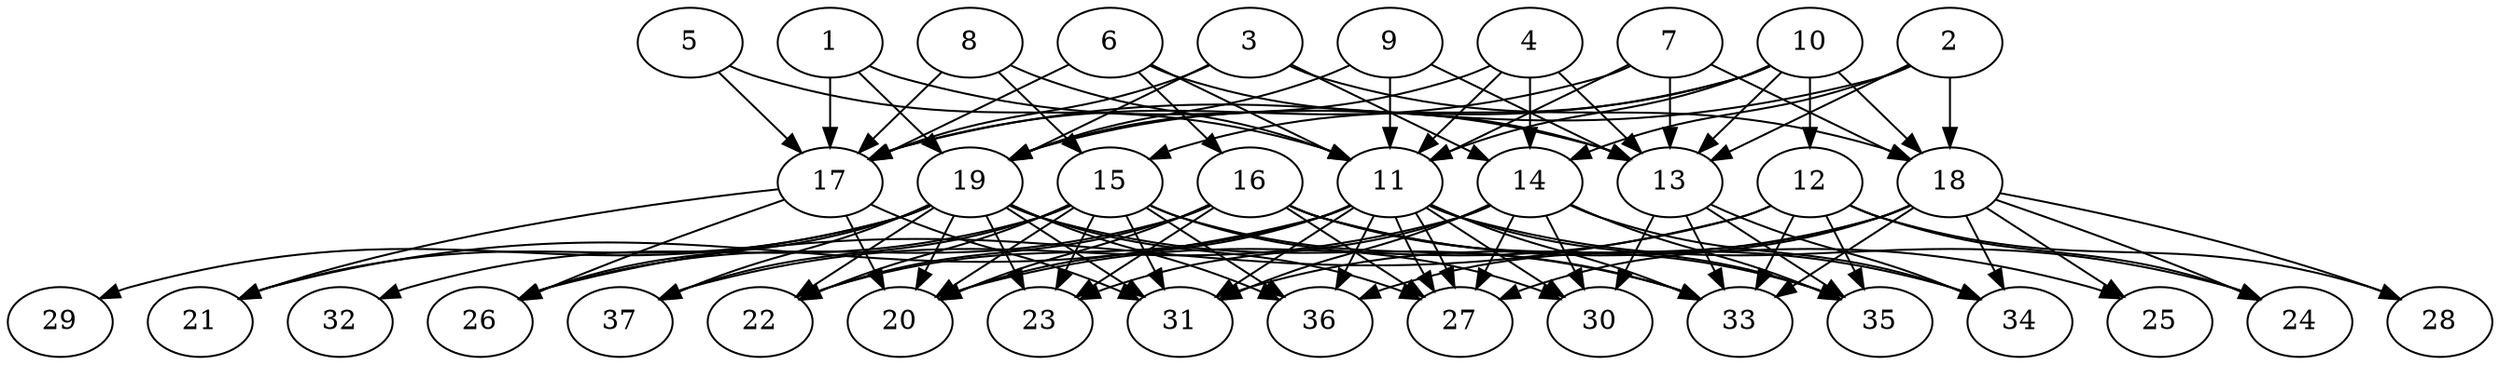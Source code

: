 // DAG (tier=3-complex, mode=compute, n=37, ccr=0.482, fat=0.837, density=0.672, regular=0.214, jump=0.248, mindata=1048576, maxdata=16777216)
// DAG automatically generated by daggen at Sun Aug 24 16:33:34 2025
// /home/ermia/Project/Environments/daggen/bin/daggen --dot --ccr 0.482 --fat 0.837 --regular 0.214 --density 0.672 --jump 0.248 --mindata 1048576 --maxdata 16777216 -n 37 
digraph G {
  1 [size="886314482414277504", alpha="0.13", expect_size="443157241207138752"]
  1 -> 13 [size ="1317860014030848"]
  1 -> 17 [size ="1317860014030848"]
  1 -> 19 [size ="1317860014030848"]
  2 [size="4506122273190576128", alpha="0.06", expect_size="2253061136595288064"]
  2 -> 13 [size ="21825220247552"]
  2 -> 14 [size ="21825220247552"]
  2 -> 17 [size ="21825220247552"]
  2 -> 18 [size ="21825220247552"]
  3 [size="2318643851468992512", alpha="0.09", expect_size="1159321925734496256"]
  3 -> 14 [size ="826325073920000"]
  3 -> 17 [size ="826325073920000"]
  3 -> 18 [size ="826325073920000"]
  3 -> 19 [size ="826325073920000"]
  4 [size="1994950504377847040", alpha="0.11", expect_size="997475252188923520"]
  4 -> 11 [size ="2157965389856768"]
  4 -> 13 [size ="2157965389856768"]
  4 -> 14 [size ="2157965389856768"]
  4 -> 19 [size ="2157965389856768"]
  5 [size="47774379430555112", alpha="0.08", expect_size="23887189715277556"]
  5 -> 11 [size ="1085025583890432"]
  5 -> 17 [size ="1085025583890432"]
  6 [size="789597245259913984", alpha="0.08", expect_size="394798622629956992"]
  6 -> 11 [size ="505011658293248"]
  6 -> 13 [size ="505011658293248"]
  6 -> 16 [size ="505011658293248"]
  6 -> 17 [size ="505011658293248"]
  7 [size="20456557119942332", alpha="0.07", expect_size="10228278559971166"]
  7 -> 11 [size ="2098906259259392"]
  7 -> 13 [size ="2098906259259392"]
  7 -> 17 [size ="2098906259259392"]
  7 -> 18 [size ="2098906259259392"]
  8 [size="68685814800572680", alpha="0.20", expect_size="34342907400286340"]
  8 -> 11 [size ="185619896598528"]
  8 -> 15 [size ="185619896598528"]
  8 -> 17 [size ="185619896598528"]
  9 [size="141768452900376960", alpha="0.03", expect_size="70884226450188480"]
  9 -> 11 [size ="67041159544832"]
  9 -> 13 [size ="67041159544832"]
  9 -> 19 [size ="67041159544832"]
  10 [size="9847179737610564", alpha="0.18", expect_size="4923589868805282"]
  10 -> 11 [size ="269019043069952"]
  10 -> 12 [size ="269019043069952"]
  10 -> 13 [size ="269019043069952"]
  10 -> 15 [size ="269019043069952"]
  10 -> 18 [size ="269019043069952"]
  10 -> 19 [size ="269019043069952"]
  11 [size="24466266665555964", alpha="0.08", expect_size="12233133332777982"]
  11 -> 20 [size ="516531968540672"]
  11 -> 21 [size ="516531968540672"]
  11 -> 22 [size ="516531968540672"]
  11 -> 24 [size ="516531968540672"]
  11 -> 27 [size ="516531968540672"]
  11 -> 27 [size ="516531968540672"]
  11 -> 30 [size ="516531968540672"]
  11 -> 31 [size ="516531968540672"]
  11 -> 33 [size ="516531968540672"]
  11 -> 35 [size ="516531968540672"]
  11 -> 36 [size ="516531968540672"]
  12 [size="4994182137052845056", alpha="0.12", expect_size="2497091068526422528"]
  12 -> 20 [size ="1866356697858048"]
  12 -> 24 [size ="1866356697858048"]
  12 -> 26 [size ="1866356697858048"]
  12 -> 28 [size ="1866356697858048"]
  12 -> 33 [size ="1866356697858048"]
  12 -> 35 [size ="1866356697858048"]
  13 [size="38933934226819848", alpha="0.19", expect_size="19466967113409924"]
  13 -> 30 [size ="639320142643200"]
  13 -> 33 [size ="639320142643200"]
  13 -> 34 [size ="639320142643200"]
  13 -> 35 [size ="639320142643200"]
  14 [size="423394219988497727488", alpha="0.07", expect_size="211697109994248863744"]
  14 -> 23 [size ="451079686848512"]
  14 -> 27 [size ="451079686848512"]
  14 -> 30 [size ="451079686848512"]
  14 -> 31 [size ="451079686848512"]
  14 -> 34 [size ="451079686848512"]
  14 -> 35 [size ="451079686848512"]
  14 -> 37 [size ="451079686848512"]
  15 [size="463759592703232311296", alpha="0.13", expect_size="231879796351616155648"]
  15 -> 20 [size ="479312318824448"]
  15 -> 22 [size ="479312318824448"]
  15 -> 23 [size ="479312318824448"]
  15 -> 30 [size ="479312318824448"]
  15 -> 31 [size ="479312318824448"]
  15 -> 32 [size ="479312318824448"]
  15 -> 33 [size ="479312318824448"]
  15 -> 36 [size ="479312318824448"]
  15 -> 37 [size ="479312318824448"]
  16 [size="248538767383075200", alpha="0.06", expect_size="124269383691537600"]
  16 -> 20 [size ="113293393920000"]
  16 -> 22 [size ="113293393920000"]
  16 -> 23 [size ="113293393920000"]
  16 -> 25 [size ="113293393920000"]
  16 -> 26 [size ="113293393920000"]
  16 -> 27 [size ="113293393920000"]
  16 -> 34 [size ="113293393920000"]
  16 -> 35 [size ="113293393920000"]
  17 [size="15716960113172120", alpha="0.16", expect_size="7858480056586060"]
  17 -> 20 [size ="614519902568448"]
  17 -> 21 [size ="614519902568448"]
  17 -> 26 [size ="614519902568448"]
  17 -> 31 [size ="614519902568448"]
  18 [size="2754927754284630016000", alpha="0.05", expect_size="1377463877142315008000"]
  18 -> 24 [size ="1572160195788800"]
  18 -> 25 [size ="1572160195788800"]
  18 -> 27 [size ="1572160195788800"]
  18 -> 28 [size ="1572160195788800"]
  18 -> 31 [size ="1572160195788800"]
  18 -> 33 [size ="1572160195788800"]
  18 -> 34 [size ="1572160195788800"]
  18 -> 36 [size ="1572160195788800"]
  19 [size="389178783638774848", alpha="0.10", expect_size="194589391819387424"]
  19 -> 20 [size ="885804926763008"]
  19 -> 21 [size ="885804926763008"]
  19 -> 22 [size ="885804926763008"]
  19 -> 23 [size ="885804926763008"]
  19 -> 26 [size ="885804926763008"]
  19 -> 27 [size ="885804926763008"]
  19 -> 29 [size ="885804926763008"]
  19 -> 31 [size ="885804926763008"]
  19 -> 33 [size ="885804926763008"]
  19 -> 36 [size ="885804926763008"]
  19 -> 37 [size ="885804926763008"]
  20 [size="81430981249611600", alpha="0.08", expect_size="40715490624805800"]
  21 [size="11560860279442818", alpha="0.01", expect_size="5780430139721409"]
  22 [size="620633014547775488000", alpha="0.18", expect_size="310316507273887744000"]
  23 [size="23297709193779356", alpha="0.20", expect_size="11648854596889678"]
  24 [size="1702010365175103744", alpha="0.07", expect_size="851005182587551872"]
  25 [size="843767177743379202048", alpha="0.07", expect_size="421883588871689601024"]
  26 [size="1331302038843967930368", alpha="0.05", expect_size="665651019421983965184"]
  27 [size="43718303743925600", alpha="0.15", expect_size="21859151871962800"]
  28 [size="4580277154769081991168", alpha="0.12", expect_size="2290138577384540995584"]
  29 [size="62735238350071328", alpha="0.08", expect_size="31367619175035664"]
  30 [size="606742555374180", alpha="0.19", expect_size="303371277687090"]
  31 [size="230286664409930240", alpha="0.01", expect_size="115143332204965120"]
  32 [size="32509006900096716", alpha="0.12", expect_size="16254503450048358"]
  33 [size="80344060072137520", alpha="0.12", expect_size="40172030036068760"]
  34 [size="360146583508387627008", alpha="0.05", expect_size="180073291754193813504"]
  35 [size="74862710932026992", alpha="0.18", expect_size="37431355466013496"]
  36 [size="373048969787342848000", alpha="0.06", expect_size="186524484893671424000"]
  37 [size="12317298832617936", alpha="0.14", expect_size="6158649416308968"]
}